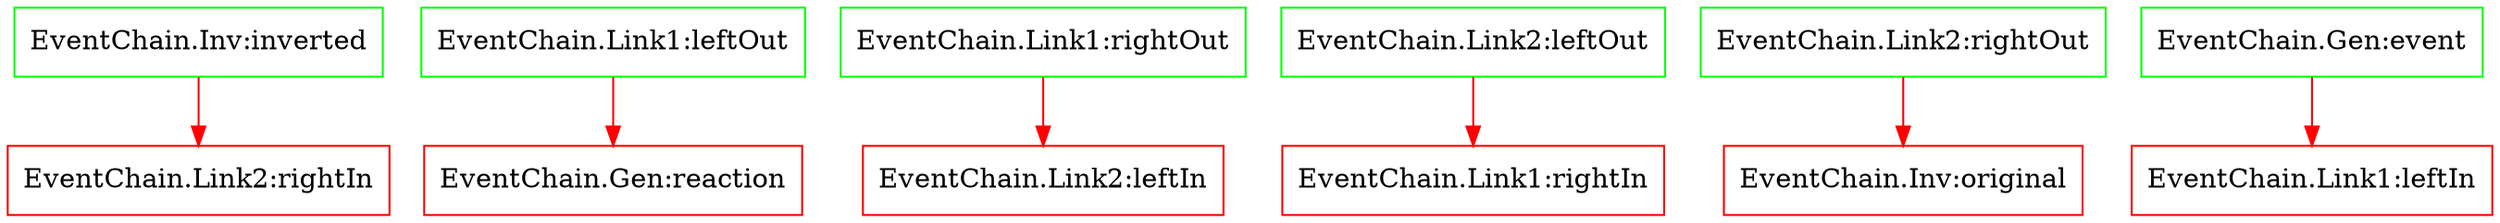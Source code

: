 digraph G
{
  0 [label="EventChain.Inv:inverted", color="green", shape=box];
  1 [label="EventChain.Link1:leftOut", color="green", shape=box];
  2 [label="EventChain.Link1:rightOut", color="green", shape=box];
  3 [label="EventChain.Link2:leftOut", color="green", shape=box];
  4 [label="EventChain.Link2:rightOut", color="green", shape=box];
  5 [label="EventChain.Gen:event", color="green", shape=box];
  6 [label="EventChain.Link1:leftIn", color="red", shape=box];
  7 [label="EventChain.Gen:reaction", color="red", shape=box];
  8 [label="EventChain.Link2:leftIn", color="red", shape=box];
  9 [label="EventChain.Link1:rightIn", color="red", shape=box];
  10 [label="EventChain.Inv:original", color="red", shape=box];
  11 [label="EventChain.Link2:rightIn", color="red", shape=box];

  5 -> 6 [color="red"];
  1 -> 7 [color="red"];
  2 -> 8 [color="red"];
  3 -> 9 [color="red"];
  4 -> 10 [color="red"];
  0 -> 11 [color="red"];
}
